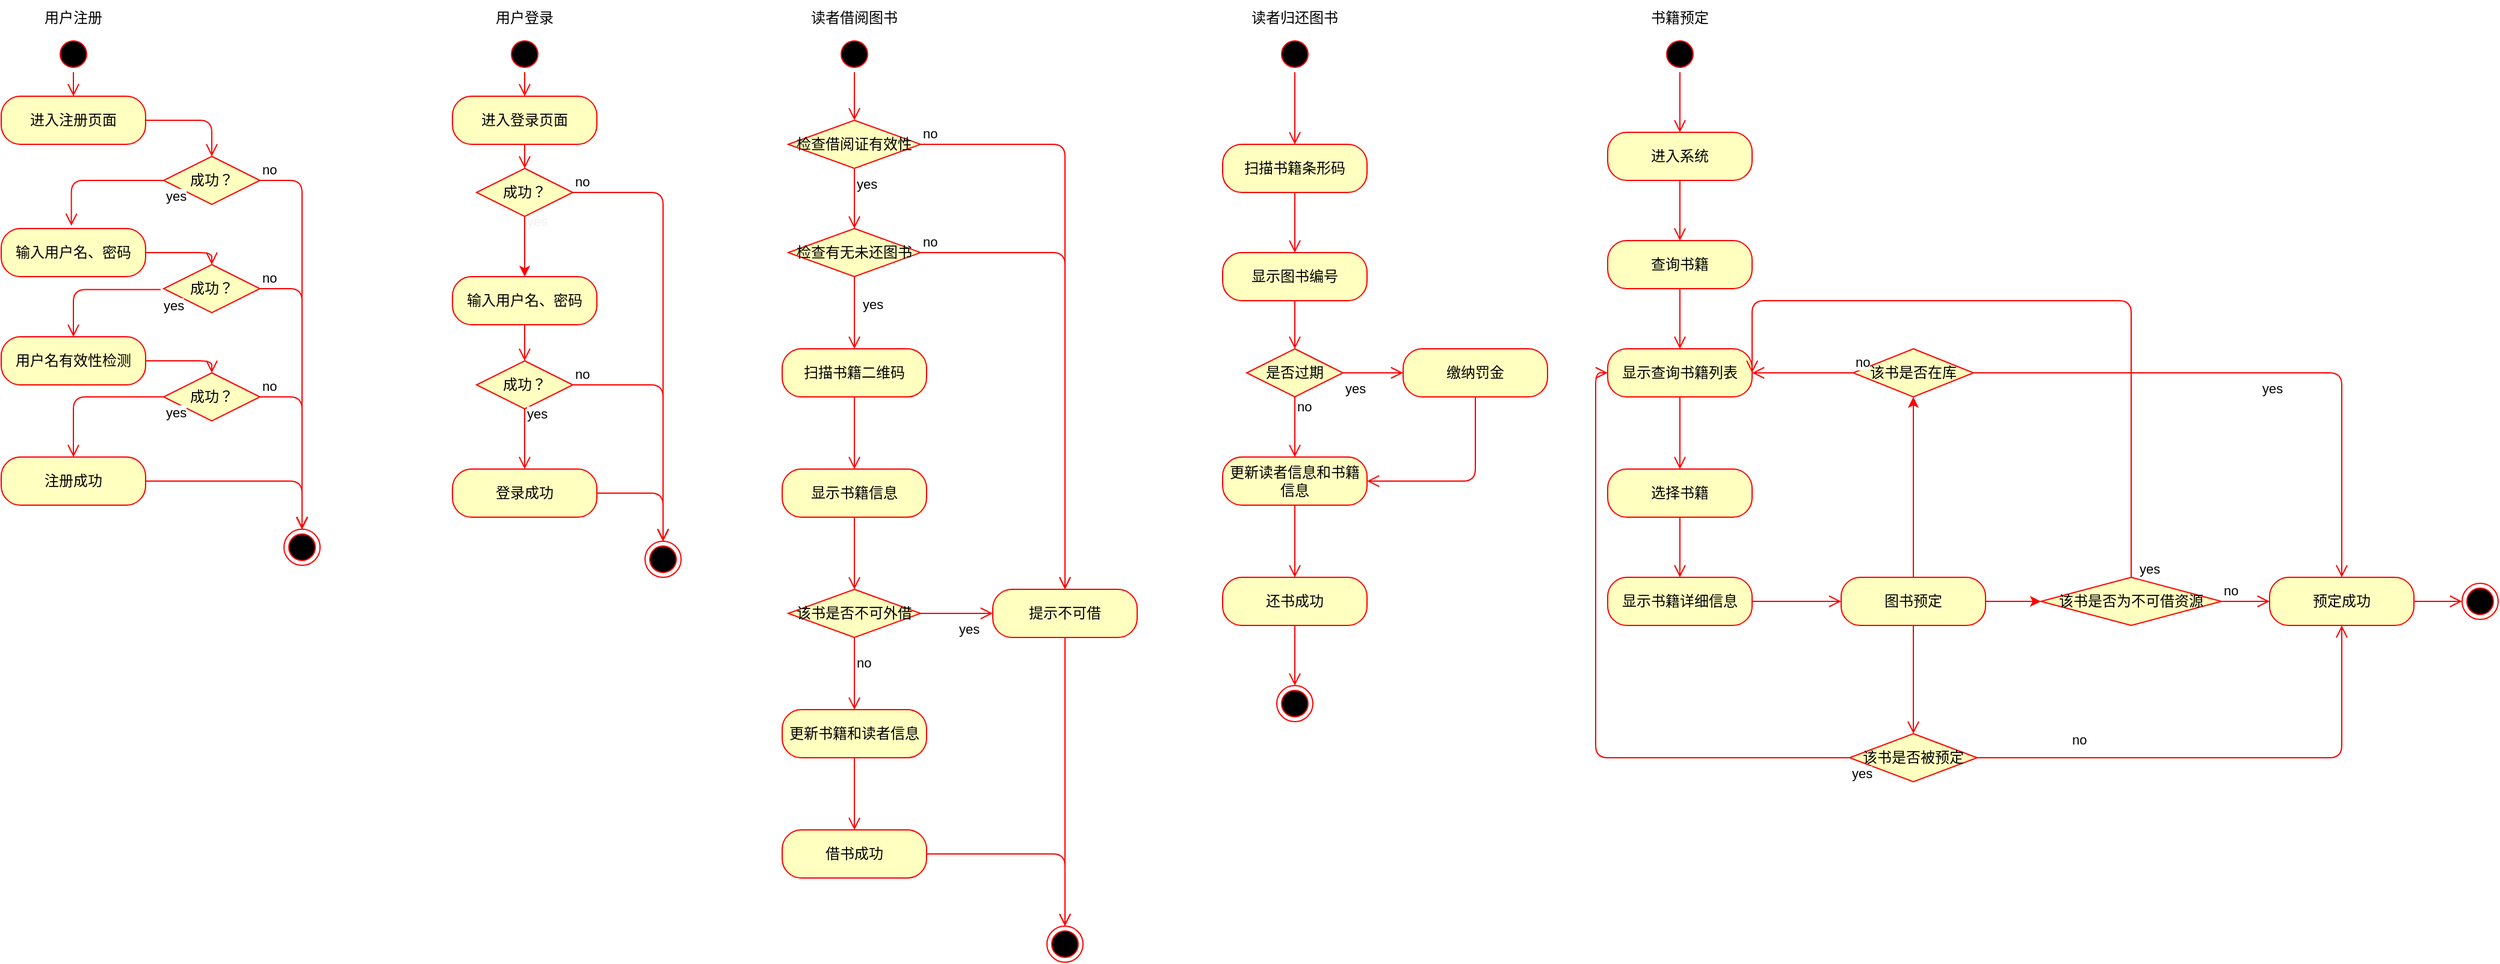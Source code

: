 <mxfile>
    <diagram id="erR6nb5EOhZ_9dstbdaF" name="第 1 页">
        <mxGraphModel dx="2826" dy="1617" grid="1" gridSize="10" guides="1" tooltips="1" connect="1" arrows="1" fold="1" page="1" pageScale="1" pageWidth="827" pageHeight="1169" math="0" shadow="0">
            <root>
                <mxCell id="0"/>
                <mxCell id="1" parent="0"/>
                <mxCell id="46" value="" style="ellipse;html=1;shape=startState;fillColor=#000000;strokeColor=#ff0000;" vertex="1" parent="1">
                    <mxGeometry x="50" y="60" width="30" height="30" as="geometry"/>
                </mxCell>
                <mxCell id="47" value="" style="edgeStyle=orthogonalEdgeStyle;html=1;verticalAlign=bottom;endArrow=open;endSize=8;strokeColor=#ff0000;entryX=0.5;entryY=0;entryDx=0;entryDy=0;" edge="1" source="46" parent="1" target="50">
                    <mxGeometry relative="1" as="geometry">
                        <mxPoint x="65" y="150" as="targetPoint"/>
                    </mxGeometry>
                </mxCell>
                <mxCell id="49" value="用户注册" style="text;html=1;strokeColor=none;fillColor=none;align=center;verticalAlign=middle;whiteSpace=wrap;rounded=0;" vertex="1" parent="1">
                    <mxGeometry x="35" y="30" width="60" height="30" as="geometry"/>
                </mxCell>
                <mxCell id="50" value="进入注册页面" style="rounded=1;whiteSpace=wrap;html=1;arcSize=40;fontColor=#000000;fillColor=#ffffc0;strokeColor=#ff0000;" vertex="1" parent="1">
                    <mxGeometry x="5" y="110" width="120" height="40" as="geometry"/>
                </mxCell>
                <mxCell id="51" value="" style="edgeStyle=orthogonalEdgeStyle;html=1;verticalAlign=bottom;endArrow=open;endSize=8;strokeColor=#ff0000;entryX=0.5;entryY=0;entryDx=0;entryDy=0;" edge="1" source="50" parent="1" target="59">
                    <mxGeometry relative="1" as="geometry">
                        <mxPoint x="150" y="210" as="targetPoint"/>
                    </mxGeometry>
                </mxCell>
                <mxCell id="52" value="输入用户名、密码" style="rounded=1;whiteSpace=wrap;html=1;arcSize=40;fontColor=#000000;fillColor=#ffffc0;strokeColor=#ff0000;" vertex="1" parent="1">
                    <mxGeometry x="5" y="220" width="120" height="40" as="geometry"/>
                </mxCell>
                <mxCell id="53" value="" style="edgeStyle=orthogonalEdgeStyle;html=1;verticalAlign=bottom;endArrow=open;endSize=8;strokeColor=#ff0000;entryX=0.5;entryY=0;entryDx=0;entryDy=0;" edge="1" source="52" parent="1" target="62">
                    <mxGeometry relative="1" as="geometry">
                        <mxPoint x="80" y="320" as="targetPoint"/>
                    </mxGeometry>
                </mxCell>
                <mxCell id="54" value="用户名有效性检测" style="rounded=1;whiteSpace=wrap;html=1;arcSize=40;fontColor=#000000;fillColor=#ffffc0;strokeColor=#ff0000;" vertex="1" parent="1">
                    <mxGeometry x="5" y="310" width="120" height="40" as="geometry"/>
                </mxCell>
                <mxCell id="55" value="" style="edgeStyle=orthogonalEdgeStyle;html=1;verticalAlign=bottom;endArrow=open;endSize=8;strokeColor=#ff0000;entryX=0.5;entryY=0;entryDx=0;entryDy=0;" edge="1" parent="1" source="54" target="75">
                    <mxGeometry relative="1" as="geometry">
                        <mxPoint x="160.0" y="380" as="targetPoint"/>
                    </mxGeometry>
                </mxCell>
                <mxCell id="56" value="注册成功" style="rounded=1;whiteSpace=wrap;html=1;arcSize=40;fontColor=#000000;fillColor=#ffffc0;strokeColor=#ff0000;" vertex="1" parent="1">
                    <mxGeometry x="5" y="410" width="120" height="40" as="geometry"/>
                </mxCell>
                <mxCell id="57" value="" style="edgeStyle=orthogonalEdgeStyle;html=1;verticalAlign=bottom;endArrow=open;endSize=8;strokeColor=#ff0000;entryX=0.5;entryY=0;entryDx=0;entryDy=0;" edge="1" parent="1" source="56" target="58">
                    <mxGeometry relative="1" as="geometry">
                        <mxPoint x="110.0" y="500" as="targetPoint"/>
                    </mxGeometry>
                </mxCell>
                <mxCell id="58" value="" style="ellipse;html=1;shape=endState;fillColor=#000000;strokeColor=#ff0000;" vertex="1" parent="1">
                    <mxGeometry x="240" y="470" width="30" height="30" as="geometry"/>
                </mxCell>
                <mxCell id="59" value="&lt;font color=&quot;#000000&quot;&gt;成功？&lt;/font&gt;" style="rhombus;whiteSpace=wrap;html=1;fillColor=#ffffc0;strokeColor=#ff0000;" vertex="1" parent="1">
                    <mxGeometry x="140" y="160" width="80" height="40" as="geometry"/>
                </mxCell>
                <mxCell id="60" value="no" style="edgeStyle=orthogonalEdgeStyle;html=1;align=left;verticalAlign=bottom;endArrow=open;endSize=8;strokeColor=#ff0000;entryX=0.5;entryY=0;entryDx=0;entryDy=0;" edge="1" source="59" parent="1" target="58">
                    <mxGeometry x="-1" relative="1" as="geometry">
                        <mxPoint x="360" y="530" as="targetPoint"/>
                    </mxGeometry>
                </mxCell>
                <mxCell id="61" value="yes" style="edgeStyle=orthogonalEdgeStyle;html=1;align=left;verticalAlign=top;endArrow=open;endSize=8;strokeColor=#ff0000;entryX=0.486;entryY=-0.057;entryDx=0;entryDy=0;entryPerimeter=0;" edge="1" source="59" parent="1" target="52">
                    <mxGeometry x="-1" relative="1" as="geometry">
                        <mxPoint x="180" y="260" as="targetPoint"/>
                    </mxGeometry>
                </mxCell>
                <mxCell id="62" value="&lt;font color=&quot;#000000&quot;&gt;成功？&lt;/font&gt;" style="rhombus;whiteSpace=wrap;html=1;fillColor=#ffffc0;strokeColor=#ff0000;" vertex="1" parent="1">
                    <mxGeometry x="140" y="250" width="80" height="40" as="geometry"/>
                </mxCell>
                <mxCell id="63" value="no" style="edgeStyle=orthogonalEdgeStyle;html=1;align=left;verticalAlign=bottom;endArrow=open;endSize=8;strokeColor=#ff0000;entryX=0.5;entryY=0;entryDx=0;entryDy=0;" edge="1" source="62" parent="1" target="58">
                    <mxGeometry x="-1" relative="1" as="geometry">
                        <mxPoint x="290" y="480" as="targetPoint"/>
                    </mxGeometry>
                </mxCell>
                <mxCell id="73" value="yes" style="edgeStyle=orthogonalEdgeStyle;html=1;align=left;verticalAlign=top;endArrow=open;endSize=8;strokeColor=#ff0000;exitX=-0.031;exitY=0.519;exitDx=0;exitDy=0;exitPerimeter=0;" edge="1" parent="1" source="62" target="54">
                    <mxGeometry x="-1" relative="1" as="geometry">
                        <mxPoint x="63" y="300" as="targetPoint"/>
                        <mxPoint x="120" y="280" as="sourcePoint"/>
                    </mxGeometry>
                </mxCell>
                <mxCell id="75" value="&lt;font color=&quot;#000000&quot;&gt;成功？&lt;/font&gt;" style="rhombus;whiteSpace=wrap;html=1;fillColor=#ffffc0;strokeColor=#ff0000;" vertex="1" parent="1">
                    <mxGeometry x="140" y="340" width="80" height="40" as="geometry"/>
                </mxCell>
                <mxCell id="76" value="no" style="edgeStyle=orthogonalEdgeStyle;html=1;align=left;verticalAlign=bottom;endArrow=open;endSize=8;strokeColor=#ff0000;entryX=0.5;entryY=0;entryDx=0;entryDy=0;" edge="1" source="75" parent="1" target="58">
                    <mxGeometry x="-1" relative="1" as="geometry">
                        <mxPoint x="250" y="460" as="targetPoint"/>
                    </mxGeometry>
                </mxCell>
                <mxCell id="77" value="yes" style="edgeStyle=orthogonalEdgeStyle;html=1;align=left;verticalAlign=top;endArrow=open;endSize=8;strokeColor=#ff0000;entryX=0.5;entryY=0;entryDx=0;entryDy=0;" edge="1" source="75" parent="1" target="56">
                    <mxGeometry x="-1" relative="1" as="geometry">
                        <mxPoint x="210" y="440" as="targetPoint"/>
                    </mxGeometry>
                </mxCell>
                <mxCell id="78" value="" style="ellipse;html=1;shape=startState;fillColor=#000000;strokeColor=#ff0000;" vertex="1" parent="1">
                    <mxGeometry x="425" y="60" width="30" height="30" as="geometry"/>
                </mxCell>
                <mxCell id="79" value="" style="edgeStyle=orthogonalEdgeStyle;html=1;verticalAlign=bottom;endArrow=open;endSize=8;strokeColor=#ff0000;entryX=0.5;entryY=0;entryDx=0;entryDy=0;" edge="1" source="78" target="81" parent="1">
                    <mxGeometry relative="1" as="geometry">
                        <mxPoint x="440" y="150" as="targetPoint"/>
                    </mxGeometry>
                </mxCell>
                <mxCell id="80" value="用户登录" style="text;html=1;strokeColor=none;fillColor=none;align=center;verticalAlign=middle;whiteSpace=wrap;rounded=0;" vertex="1" parent="1">
                    <mxGeometry x="410" y="30" width="60" height="30" as="geometry"/>
                </mxCell>
                <mxCell id="81" value="进入登录页面" style="rounded=1;whiteSpace=wrap;html=1;arcSize=40;fontColor=#000000;fillColor=#ffffc0;strokeColor=#ff0000;" vertex="1" parent="1">
                    <mxGeometry x="380" y="110" width="120" height="40" as="geometry"/>
                </mxCell>
                <mxCell id="82" value="" style="edgeStyle=orthogonalEdgeStyle;html=1;verticalAlign=bottom;endArrow=open;endSize=8;strokeColor=#ff0000;entryX=0.5;entryY=0;entryDx=0;entryDy=0;" edge="1" source="81" target="90" parent="1">
                    <mxGeometry relative="1" as="geometry">
                        <mxPoint x="525" y="210" as="targetPoint"/>
                    </mxGeometry>
                </mxCell>
                <mxCell id="83" value="输入用户名、密码" style="rounded=1;whiteSpace=wrap;html=1;arcSize=40;fontColor=#000000;fillColor=#ffffc0;strokeColor=#ff0000;" vertex="1" parent="1">
                    <mxGeometry x="380" y="260" width="120" height="40" as="geometry"/>
                </mxCell>
                <mxCell id="84" value="" style="edgeStyle=orthogonalEdgeStyle;html=1;verticalAlign=bottom;endArrow=open;endSize=8;strokeColor=#ff0000;entryX=0.5;entryY=0;entryDx=0;entryDy=0;" edge="1" source="83" target="93" parent="1">
                    <mxGeometry relative="1" as="geometry">
                        <mxPoint x="455" y="350" as="targetPoint"/>
                    </mxGeometry>
                </mxCell>
                <mxCell id="87" value="登录成功" style="rounded=1;whiteSpace=wrap;html=1;arcSize=40;fontColor=#000000;fillColor=#ffffc0;strokeColor=#ff0000;" vertex="1" parent="1">
                    <mxGeometry x="380" y="420" width="120" height="40" as="geometry"/>
                </mxCell>
                <mxCell id="88" value="" style="edgeStyle=orthogonalEdgeStyle;html=1;verticalAlign=bottom;endArrow=open;endSize=8;strokeColor=#ff0000;entryX=0.5;entryY=0;entryDx=0;entryDy=0;" edge="1" source="87" target="89" parent="1">
                    <mxGeometry relative="1" as="geometry">
                        <mxPoint x="485.0" y="500" as="targetPoint"/>
                    </mxGeometry>
                </mxCell>
                <mxCell id="89" value="" style="ellipse;html=1;shape=endState;fillColor=#000000;strokeColor=#ff0000;" vertex="1" parent="1">
                    <mxGeometry x="540" y="480" width="30" height="30" as="geometry"/>
                </mxCell>
                <mxCell id="103" value="" style="edgeStyle=none;html=1;fontColor=#000000;fillColor=#e51400;strokeColor=#FF0000;" edge="1" parent="1" source="90" target="83">
                    <mxGeometry relative="1" as="geometry"/>
                </mxCell>
                <mxCell id="90" value="&lt;font color=&quot;#000000&quot;&gt;成功？&lt;/font&gt;" style="rhombus;whiteSpace=wrap;html=1;fillColor=#ffffc0;strokeColor=#ff0000;" vertex="1" parent="1">
                    <mxGeometry x="400" y="170" width="80" height="40" as="geometry"/>
                </mxCell>
                <mxCell id="91" value="no" style="edgeStyle=orthogonalEdgeStyle;html=1;align=left;verticalAlign=bottom;endArrow=open;endSize=8;strokeColor=#ff0000;entryX=0.5;entryY=0;entryDx=0;entryDy=0;" edge="1" source="90" target="89" parent="1">
                    <mxGeometry x="-1" relative="1" as="geometry">
                        <mxPoint x="735" y="530" as="targetPoint"/>
                    </mxGeometry>
                </mxCell>
                <mxCell id="93" value="&lt;font color=&quot;#000000&quot;&gt;成功？&lt;/font&gt;" style="rhombus;whiteSpace=wrap;html=1;fillColor=#ffffc0;strokeColor=#ff0000;" vertex="1" parent="1">
                    <mxGeometry x="400" y="330" width="80" height="40" as="geometry"/>
                </mxCell>
                <mxCell id="94" value="no" style="edgeStyle=orthogonalEdgeStyle;html=1;align=left;verticalAlign=bottom;endArrow=open;endSize=8;strokeColor=#ff0000;entryX=0.5;entryY=0;entryDx=0;entryDy=0;" edge="1" source="93" target="89" parent="1">
                    <mxGeometry x="-1" relative="1" as="geometry">
                        <mxPoint x="665" y="480" as="targetPoint"/>
                    </mxGeometry>
                </mxCell>
                <mxCell id="97" value="yes" style="edgeStyle=orthogonalEdgeStyle;html=1;align=left;verticalAlign=bottom;endArrow=open;endSize=8;strokeColor=#ff0000;entryX=0.5;entryY=0;entryDx=0;entryDy=0;exitX=0.5;exitY=1;exitDx=0;exitDy=0;" edge="1" source="93" target="87" parent="1">
                    <mxGeometry x="-0.5" relative="1" as="geometry">
                        <mxPoint x="625" y="460" as="targetPoint"/>
                        <mxPoint x="510" y="290" as="sourcePoint"/>
                        <mxPoint as="offset"/>
                    </mxGeometry>
                </mxCell>
                <mxCell id="105" value="&lt;font color=&quot;#f0f0f0&quot; face=&quot;helvetica&quot;&gt;&lt;span style=&quot;font-size: 11px&quot;&gt;yes&lt;/span&gt;&lt;/font&gt;" style="text;whiteSpace=wrap;html=1;fontColor=#000000;" vertex="1" parent="1">
                    <mxGeometry x="440" y="200" width="40" height="30" as="geometry"/>
                </mxCell>
                <mxCell id="106" value="" style="ellipse;html=1;shape=startState;fillColor=#000000;strokeColor=#ff0000;" vertex="1" parent="1">
                    <mxGeometry x="699" y="60" width="30" height="30" as="geometry"/>
                </mxCell>
                <mxCell id="107" value="" style="edgeStyle=orthogonalEdgeStyle;html=1;verticalAlign=bottom;endArrow=open;endSize=8;strokeColor=#ff0000;entryX=0.5;entryY=0;entryDx=0;entryDy=0;" edge="1" source="106" parent="1" target="121">
                    <mxGeometry relative="1" as="geometry">
                        <mxPoint x="729" y="115" as="targetPoint"/>
                    </mxGeometry>
                </mxCell>
                <mxCell id="108" value="读者借阅图书" style="text;html=1;strokeColor=none;fillColor=none;align=center;verticalAlign=middle;whiteSpace=wrap;rounded=0;" vertex="1" parent="1">
                    <mxGeometry x="674" y="30" width="80" height="30" as="geometry"/>
                </mxCell>
                <mxCell id="121" value="检查借阅证有效性" style="rhombus;whiteSpace=wrap;html=1;fillColor=#ffffc0;strokeColor=#ff0000;fontColor=#000000;" vertex="1" parent="1">
                    <mxGeometry x="659" y="130" width="110" height="40" as="geometry"/>
                </mxCell>
                <mxCell id="122" value="no" style="edgeStyle=orthogonalEdgeStyle;html=1;align=left;verticalAlign=bottom;endArrow=open;endSize=8;strokeColor=#ff0000;fontColor=#000000;entryX=0.5;entryY=0;entryDx=0;entryDy=0;" edge="1" source="121" parent="1" target="136">
                    <mxGeometry x="-1" relative="1" as="geometry">
                        <mxPoint x="829" y="150" as="targetPoint"/>
                    </mxGeometry>
                </mxCell>
                <mxCell id="123" value="yes" style="edgeStyle=orthogonalEdgeStyle;html=1;align=left;verticalAlign=top;endArrow=open;endSize=8;strokeColor=#ff0000;fontColor=#000000;entryX=0.5;entryY=0;entryDx=0;entryDy=0;" edge="1" source="121" parent="1" target="127">
                    <mxGeometry x="-1" relative="1" as="geometry">
                        <mxPoint x="709" y="250" as="targetPoint"/>
                    </mxGeometry>
                </mxCell>
                <mxCell id="127" value="检查有无未还图书" style="rhombus;whiteSpace=wrap;html=1;fillColor=#ffffc0;strokeColor=#ff0000;fontColor=#000000;" vertex="1" parent="1">
                    <mxGeometry x="659" y="220" width="110" height="40" as="geometry"/>
                </mxCell>
                <mxCell id="128" value="no" style="edgeStyle=orthogonalEdgeStyle;html=1;align=left;verticalAlign=bottom;endArrow=open;endSize=8;strokeColor=#ff0000;fontColor=#000000;entryX=0.5;entryY=0;entryDx=0;entryDy=0;" edge="1" source="127" parent="1" target="136">
                    <mxGeometry x="-1" relative="1" as="geometry">
                        <mxPoint x="864" y="270" as="targetPoint"/>
                    </mxGeometry>
                </mxCell>
                <mxCell id="129" value="yes" style="edgeStyle=orthogonalEdgeStyle;html=1;align=left;verticalAlign=top;endArrow=open;endSize=8;strokeColor=#ff0000;fontColor=#000000;entryX=0.5;entryY=0;entryDx=0;entryDy=0;" edge="1" source="127" parent="1" target="138">
                    <mxGeometry x="-0.667" y="5" relative="1" as="geometry">
                        <mxPoint x="714" y="360" as="targetPoint"/>
                        <mxPoint as="offset"/>
                    </mxGeometry>
                </mxCell>
                <mxCell id="136" value="提示不可借" style="rounded=1;whiteSpace=wrap;html=1;arcSize=40;fontColor=#000000;fillColor=#ffffc0;strokeColor=#ff0000;" vertex="1" parent="1">
                    <mxGeometry x="829" y="520" width="120" height="40" as="geometry"/>
                </mxCell>
                <mxCell id="137" value="" style="edgeStyle=orthogonalEdgeStyle;html=1;verticalAlign=bottom;endArrow=open;endSize=8;strokeColor=#ff0000;fontColor=#000000;entryX=0.5;entryY=0;entryDx=0;entryDy=0;" edge="1" source="136" parent="1" target="155">
                    <mxGeometry relative="1" as="geometry">
                        <mxPoint x="899" y="690" as="targetPoint"/>
                    </mxGeometry>
                </mxCell>
                <mxCell id="138" value="扫描书籍二维码" style="rounded=1;whiteSpace=wrap;html=1;arcSize=40;fontColor=#000000;fillColor=#ffffc0;strokeColor=#ff0000;" vertex="1" parent="1">
                    <mxGeometry x="654" y="320" width="120" height="40" as="geometry"/>
                </mxCell>
                <mxCell id="139" value="" style="edgeStyle=orthogonalEdgeStyle;html=1;verticalAlign=bottom;endArrow=open;endSize=8;strokeColor=#ff0000;fontColor=#000000;entryX=0.5;entryY=0;entryDx=0;entryDy=0;" edge="1" source="138" parent="1" target="140">
                    <mxGeometry relative="1" as="geometry">
                        <mxPoint x="759" y="490" as="targetPoint"/>
                    </mxGeometry>
                </mxCell>
                <mxCell id="140" value="显示书籍信息" style="rounded=1;whiteSpace=wrap;html=1;arcSize=40;fontColor=#000000;fillColor=#ffffc0;strokeColor=#ff0000;" vertex="1" parent="1">
                    <mxGeometry x="654" y="420" width="120" height="40" as="geometry"/>
                </mxCell>
                <mxCell id="141" value="" style="edgeStyle=orthogonalEdgeStyle;html=1;verticalAlign=bottom;endArrow=open;endSize=8;strokeColor=#ff0000;fontColor=#000000;entryX=0.5;entryY=0;entryDx=0;entryDy=0;" edge="1" source="140" parent="1" target="142">
                    <mxGeometry relative="1" as="geometry">
                        <mxPoint x="799" y="630" as="targetPoint"/>
                    </mxGeometry>
                </mxCell>
                <mxCell id="142" value="该书是否不可外借" style="rhombus;whiteSpace=wrap;html=1;fillColor=#ffffc0;strokeColor=#ff0000;fontColor=#000000;" vertex="1" parent="1">
                    <mxGeometry x="659" y="520" width="110" height="40" as="geometry"/>
                </mxCell>
                <mxCell id="143" value="no" style="edgeStyle=orthogonalEdgeStyle;html=1;align=left;verticalAlign=bottom;endArrow=open;endSize=8;strokeColor=#ff0000;fontColor=#000000;entryX=0.5;entryY=0;entryDx=0;entryDy=0;" edge="1" source="142" parent="1" target="145">
                    <mxGeometry relative="1" as="geometry">
                        <mxPoint x="629" y="660" as="targetPoint"/>
                    </mxGeometry>
                </mxCell>
                <mxCell id="144" value="yes" style="edgeStyle=orthogonalEdgeStyle;html=1;align=left;verticalAlign=top;endArrow=open;endSize=8;strokeColor=#ff0000;fontColor=#000000;entryX=0;entryY=0.5;entryDx=0;entryDy=0;" edge="1" source="142" parent="1" target="136">
                    <mxGeometry relative="1" as="geometry">
                        <mxPoint x="929" y="450" as="targetPoint"/>
                    </mxGeometry>
                </mxCell>
                <mxCell id="145" value="更新书籍和读者信息" style="rounded=1;whiteSpace=wrap;html=1;arcSize=40;fontColor=#000000;fillColor=#ffffc0;strokeColor=#ff0000;" vertex="1" parent="1">
                    <mxGeometry x="654" y="620" width="120" height="40" as="geometry"/>
                </mxCell>
                <mxCell id="146" value="" style="edgeStyle=orthogonalEdgeStyle;html=1;verticalAlign=bottom;endArrow=open;endSize=8;strokeColor=#ff0000;fontColor=#000000;entryX=0.5;entryY=0;entryDx=0;entryDy=0;" edge="1" source="145" parent="1" target="153">
                    <mxGeometry relative="1" as="geometry">
                        <mxPoint x="714" y="750" as="targetPoint"/>
                    </mxGeometry>
                </mxCell>
                <mxCell id="153" value="借书成功" style="rounded=1;whiteSpace=wrap;html=1;arcSize=40;fontColor=#000000;fillColor=#ffffc0;strokeColor=#ff0000;" vertex="1" parent="1">
                    <mxGeometry x="654" y="720" width="120" height="40" as="geometry"/>
                </mxCell>
                <mxCell id="154" value="" style="edgeStyle=orthogonalEdgeStyle;html=1;verticalAlign=bottom;endArrow=open;endSize=8;strokeColor=#ff0000;fontColor=#000000;entryX=0.5;entryY=0;entryDx=0;entryDy=0;" edge="1" source="153" parent="1" target="155">
                    <mxGeometry relative="1" as="geometry">
                        <mxPoint x="734" y="870" as="targetPoint"/>
                    </mxGeometry>
                </mxCell>
                <mxCell id="155" value="" style="ellipse;html=1;shape=endState;fillColor=#000000;strokeColor=#ff0000;fontColor=#000000;" vertex="1" parent="1">
                    <mxGeometry x="874" y="800" width="30" height="30" as="geometry"/>
                </mxCell>
                <mxCell id="156" value="读者归还图书" style="text;html=1;strokeColor=none;fillColor=none;align=center;verticalAlign=middle;whiteSpace=wrap;rounded=0;" vertex="1" parent="1">
                    <mxGeometry x="1040" y="30" width="80" height="30" as="geometry"/>
                </mxCell>
                <mxCell id="157" value="" style="ellipse;html=1;shape=startState;fillColor=#000000;strokeColor=#ff0000;fontColor=#000000;" vertex="1" parent="1">
                    <mxGeometry x="1065" y="60" width="30" height="30" as="geometry"/>
                </mxCell>
                <mxCell id="158" value="" style="edgeStyle=orthogonalEdgeStyle;html=1;verticalAlign=bottom;endArrow=open;endSize=8;strokeColor=#ff0000;fontColor=#000000;entryX=0.5;entryY=0;entryDx=0;entryDy=0;" edge="1" source="157" parent="1" target="159">
                    <mxGeometry relative="1" as="geometry">
                        <mxPoint x="1080" y="150" as="targetPoint"/>
                    </mxGeometry>
                </mxCell>
                <mxCell id="159" value="扫描书籍条形码" style="rounded=1;whiteSpace=wrap;html=1;arcSize=40;fontColor=#000000;fillColor=#ffffc0;strokeColor=#ff0000;" vertex="1" parent="1">
                    <mxGeometry x="1020" y="150" width="120" height="40" as="geometry"/>
                </mxCell>
                <mxCell id="160" value="" style="edgeStyle=orthogonalEdgeStyle;html=1;verticalAlign=bottom;endArrow=open;endSize=8;strokeColor=#ff0000;fontColor=#000000;entryX=0.5;entryY=0;entryDx=0;entryDy=0;" edge="1" source="159" parent="1" target="166">
                    <mxGeometry relative="1" as="geometry">
                        <mxPoint x="1080" y="240" as="targetPoint"/>
                        <Array as="points">
                            <mxPoint x="1080" y="230"/>
                            <mxPoint x="1080" y="240"/>
                            <mxPoint x="1080" y="240"/>
                        </Array>
                    </mxGeometry>
                </mxCell>
                <mxCell id="166" value="显示图书编号" style="rounded=1;whiteSpace=wrap;html=1;arcSize=40;fontColor=#000000;fillColor=#ffffc0;strokeColor=#ff0000;" vertex="1" parent="1">
                    <mxGeometry x="1020" y="240" width="120" height="40" as="geometry"/>
                </mxCell>
                <mxCell id="167" value="" style="edgeStyle=orthogonalEdgeStyle;html=1;verticalAlign=bottom;endArrow=open;endSize=8;strokeColor=#ff0000;fontColor=#000000;entryX=0.5;entryY=0;entryDx=0;entryDy=0;" edge="1" source="166" parent="1" target="168">
                    <mxGeometry relative="1" as="geometry">
                        <mxPoint x="1080" y="340" as="targetPoint"/>
                    </mxGeometry>
                </mxCell>
                <mxCell id="168" value="是否过期" style="rhombus;whiteSpace=wrap;html=1;fillColor=#ffffc0;strokeColor=#ff0000;fontColor=#000000;" vertex="1" parent="1">
                    <mxGeometry x="1040" y="320" width="80" height="40" as="geometry"/>
                </mxCell>
                <mxCell id="169" value="no" style="edgeStyle=orthogonalEdgeStyle;html=1;align=left;verticalAlign=bottom;endArrow=open;endSize=8;strokeColor=#ff0000;fontColor=#000000;entryX=0.5;entryY=0;entryDx=0;entryDy=0;" edge="1" source="168" parent="1" target="173">
                    <mxGeometry x="-0.333" relative="1" as="geometry">
                        <mxPoint x="1080" y="420" as="targetPoint"/>
                        <mxPoint as="offset"/>
                    </mxGeometry>
                </mxCell>
                <mxCell id="170" value="yes" style="edgeStyle=orthogonalEdgeStyle;html=1;align=left;verticalAlign=top;endArrow=open;endSize=8;strokeColor=#ff0000;fontColor=#000000;entryX=0;entryY=0.5;entryDx=0;entryDy=0;" edge="1" source="168" parent="1" target="171">
                    <mxGeometry x="-1" relative="1" as="geometry">
                        <mxPoint x="1080" y="400" as="targetPoint"/>
                    </mxGeometry>
                </mxCell>
                <mxCell id="171" value="缴纳罚金" style="rounded=1;whiteSpace=wrap;html=1;arcSize=40;fontColor=#000000;fillColor=#ffffc0;strokeColor=#ff0000;" vertex="1" parent="1">
                    <mxGeometry x="1170" y="320" width="120" height="40" as="geometry"/>
                </mxCell>
                <mxCell id="172" value="" style="edgeStyle=orthogonalEdgeStyle;html=1;verticalAlign=bottom;endArrow=open;endSize=8;strokeColor=#ff0000;fontColor=#000000;entryX=1;entryY=0.5;entryDx=0;entryDy=0;" edge="1" source="171" parent="1" target="173">
                    <mxGeometry relative="1" as="geometry">
                        <mxPoint x="1160" y="450" as="targetPoint"/>
                        <Array as="points">
                            <mxPoint x="1230" y="430"/>
                        </Array>
                    </mxGeometry>
                </mxCell>
                <mxCell id="173" value="更新读者信息和书籍信息" style="rounded=1;whiteSpace=wrap;html=1;arcSize=40;fontColor=#000000;fillColor=#ffffc0;strokeColor=#ff0000;" vertex="1" parent="1">
                    <mxGeometry x="1020" y="410" width="120" height="40" as="geometry"/>
                </mxCell>
                <mxCell id="174" value="" style="edgeStyle=orthogonalEdgeStyle;html=1;verticalAlign=bottom;endArrow=open;endSize=8;strokeColor=#ff0000;fontColor=#000000;entryX=0.5;entryY=0;entryDx=0;entryDy=0;" edge="1" source="173" parent="1" target="175">
                    <mxGeometry relative="1" as="geometry">
                        <mxPoint x="1080" y="520" as="targetPoint"/>
                        <Array as="points"/>
                    </mxGeometry>
                </mxCell>
                <mxCell id="175" value="还书成功" style="rounded=1;whiteSpace=wrap;html=1;arcSize=40;fontColor=#000000;fillColor=#ffffc0;strokeColor=#ff0000;" vertex="1" parent="1">
                    <mxGeometry x="1020" y="510" width="120" height="40" as="geometry"/>
                </mxCell>
                <mxCell id="176" value="" style="edgeStyle=orthogonalEdgeStyle;html=1;verticalAlign=bottom;endArrow=open;endSize=8;strokeColor=#ff0000;fontColor=#000000;entryX=0.5;entryY=0;entryDx=0;entryDy=0;" edge="1" source="175" parent="1" target="177">
                    <mxGeometry relative="1" as="geometry">
                        <mxPoint x="1080" y="620" as="targetPoint"/>
                    </mxGeometry>
                </mxCell>
                <mxCell id="177" value="" style="ellipse;html=1;shape=endState;fillColor=#000000;strokeColor=#ff0000;fontColor=#000000;" vertex="1" parent="1">
                    <mxGeometry x="1065" y="600" width="30" height="30" as="geometry"/>
                </mxCell>
                <mxCell id="184" value="书籍预定" style="text;html=1;strokeColor=none;fillColor=none;align=center;verticalAlign=middle;whiteSpace=wrap;rounded=0;" vertex="1" parent="1">
                    <mxGeometry x="1360" y="30" width="80" height="30" as="geometry"/>
                </mxCell>
                <mxCell id="185" value="" style="ellipse;html=1;shape=startState;fillColor=#000000;strokeColor=#ff0000;fontColor=#000000;" vertex="1" parent="1">
                    <mxGeometry x="1385" y="60" width="30" height="30" as="geometry"/>
                </mxCell>
                <mxCell id="186" value="" style="edgeStyle=orthogonalEdgeStyle;html=1;verticalAlign=bottom;endArrow=open;endSize=8;strokeColor=#ff0000;fontColor=#000000;entryX=0.5;entryY=0;entryDx=0;entryDy=0;" edge="1" source="185" parent="1" target="187">
                    <mxGeometry relative="1" as="geometry">
                        <mxPoint x="1400" y="150" as="targetPoint"/>
                    </mxGeometry>
                </mxCell>
                <mxCell id="187" value="进入系统" style="rounded=1;whiteSpace=wrap;html=1;arcSize=40;fontColor=#000000;fillColor=#ffffc0;strokeColor=#ff0000;" vertex="1" parent="1">
                    <mxGeometry x="1340" y="140" width="120" height="40" as="geometry"/>
                </mxCell>
                <mxCell id="188" value="" style="edgeStyle=orthogonalEdgeStyle;html=1;verticalAlign=bottom;endArrow=open;endSize=8;strokeColor=#ff0000;fontColor=#000000;entryX=0.5;entryY=0;entryDx=0;entryDy=0;" edge="1" source="187" parent="1" target="189">
                    <mxGeometry relative="1" as="geometry">
                        <mxPoint x="1400" y="260" as="targetPoint"/>
                    </mxGeometry>
                </mxCell>
                <mxCell id="189" value="查询书籍" style="rounded=1;whiteSpace=wrap;html=1;arcSize=40;fontColor=#000000;fillColor=#ffffc0;strokeColor=#ff0000;" vertex="1" parent="1">
                    <mxGeometry x="1340" y="230" width="120" height="40" as="geometry"/>
                </mxCell>
                <mxCell id="190" value="" style="edgeStyle=orthogonalEdgeStyle;html=1;verticalAlign=bottom;endArrow=open;endSize=8;strokeColor=#ff0000;fontColor=#000000;entryX=0.5;entryY=0;entryDx=0;entryDy=0;" edge="1" source="189" parent="1" target="191">
                    <mxGeometry relative="1" as="geometry">
                        <mxPoint x="1400" y="330" as="targetPoint"/>
                    </mxGeometry>
                </mxCell>
                <mxCell id="191" value="显示查询书籍列表" style="rounded=1;whiteSpace=wrap;html=1;arcSize=40;fontColor=#000000;fillColor=#ffffc0;strokeColor=#ff0000;" vertex="1" parent="1">
                    <mxGeometry x="1340" y="320" width="120" height="40" as="geometry"/>
                </mxCell>
                <mxCell id="192" value="" style="edgeStyle=orthogonalEdgeStyle;html=1;verticalAlign=bottom;endArrow=open;endSize=8;strokeColor=#ff0000;fontColor=#000000;entryX=0.5;entryY=0;entryDx=0;entryDy=0;" edge="1" source="191" parent="1" target="193">
                    <mxGeometry relative="1" as="geometry">
                        <mxPoint x="1400" y="420" as="targetPoint"/>
                    </mxGeometry>
                </mxCell>
                <mxCell id="193" value="选择书籍" style="rounded=1;whiteSpace=wrap;html=1;arcSize=40;fontColor=#000000;fillColor=#ffffc0;strokeColor=#ff0000;" vertex="1" parent="1">
                    <mxGeometry x="1340" y="420" width="120" height="40" as="geometry"/>
                </mxCell>
                <mxCell id="194" value="" style="edgeStyle=orthogonalEdgeStyle;html=1;verticalAlign=bottom;endArrow=open;endSize=8;strokeColor=#ff0000;fontColor=#000000;entryX=0.5;entryY=0;entryDx=0;entryDy=0;" edge="1" source="193" parent="1" target="195">
                    <mxGeometry relative="1" as="geometry">
                        <mxPoint x="1400" y="510" as="targetPoint"/>
                    </mxGeometry>
                </mxCell>
                <mxCell id="195" value="显示书籍详细信息" style="rounded=1;whiteSpace=wrap;html=1;arcSize=40;fontColor=#000000;fillColor=#ffffc0;strokeColor=#ff0000;" vertex="1" parent="1">
                    <mxGeometry x="1340" y="510" width="120" height="40" as="geometry"/>
                </mxCell>
                <mxCell id="196" value="" style="edgeStyle=orthogonalEdgeStyle;html=1;verticalAlign=bottom;endArrow=open;endSize=8;strokeColor=#ff0000;fontColor=#000000;entryX=0;entryY=0.5;entryDx=0;entryDy=0;" edge="1" source="195" parent="1" target="197">
                    <mxGeometry relative="1" as="geometry">
                        <mxPoint x="1510" y="530" as="targetPoint"/>
                    </mxGeometry>
                </mxCell>
                <mxCell id="206" style="edgeStyle=orthogonalEdgeStyle;html=1;exitX=0.5;exitY=0;exitDx=0;exitDy=0;entryX=0.5;entryY=1;entryDx=0;entryDy=0;fontColor=#000000;strokeColor=#FF0000;" edge="1" parent="1" source="197" target="199">
                    <mxGeometry relative="1" as="geometry"/>
                </mxCell>
                <mxCell id="218" style="edgeStyle=orthogonalEdgeStyle;html=1;exitX=1;exitY=0.5;exitDx=0;exitDy=0;entryX=0;entryY=0.5;entryDx=0;entryDy=0;fontColor=#000000;strokeColor=#FF0000;" edge="1" parent="1" source="197" target="215">
                    <mxGeometry relative="1" as="geometry"/>
                </mxCell>
                <mxCell id="197" value="图书预定" style="rounded=1;whiteSpace=wrap;html=1;arcSize=40;fontColor=#000000;fillColor=#ffffc0;strokeColor=#ff0000;" vertex="1" parent="1">
                    <mxGeometry x="1534" y="510" width="120" height="40" as="geometry"/>
                </mxCell>
                <mxCell id="198" value="" style="edgeStyle=orthogonalEdgeStyle;html=1;verticalAlign=bottom;endArrow=open;endSize=8;strokeColor=#ff0000;fontColor=#000000;entryX=0.5;entryY=0;entryDx=0;entryDy=0;" edge="1" source="197" parent="1" target="212">
                    <mxGeometry relative="1" as="geometry">
                        <mxPoint x="1594" y="610" as="targetPoint"/>
                    </mxGeometry>
                </mxCell>
                <mxCell id="199" value="该书是否在库" style="rhombus;whiteSpace=wrap;html=1;fillColor=#ffffc0;strokeColor=#ff0000;fontColor=#000000;" vertex="1" parent="1">
                    <mxGeometry x="1544" y="320" width="100" height="40" as="geometry"/>
                </mxCell>
                <mxCell id="200" value="no" style="edgeStyle=orthogonalEdgeStyle;html=1;align=left;verticalAlign=bottom;endArrow=open;endSize=8;strokeColor=#ff0000;fontColor=#000000;entryX=1;entryY=0.5;entryDx=0;entryDy=0;" edge="1" source="199" parent="1" target="191">
                    <mxGeometry x="-1" relative="1" as="geometry">
                        <mxPoint x="1790" y="380" as="targetPoint"/>
                    </mxGeometry>
                </mxCell>
                <mxCell id="201" value="yes" style="edgeStyle=orthogonalEdgeStyle;html=1;align=left;verticalAlign=top;endArrow=open;endSize=8;strokeColor=#ff0000;fontColor=#000000;exitX=1;exitY=0.5;exitDx=0;exitDy=0;entryX=0.5;entryY=0;entryDx=0;entryDy=0;" edge="1" source="199" parent="1" target="207">
                    <mxGeometry relative="1" as="geometry">
                        <mxPoint x="1750" y="410" as="targetPoint"/>
                    </mxGeometry>
                </mxCell>
                <mxCell id="207" value="预定成功" style="rounded=1;whiteSpace=wrap;html=1;arcSize=40;fontColor=#000000;fillColor=#ffffc0;strokeColor=#ff0000;" vertex="1" parent="1">
                    <mxGeometry x="1890" y="510" width="120" height="40" as="geometry"/>
                </mxCell>
                <mxCell id="208" value="" style="edgeStyle=orthogonalEdgeStyle;html=1;verticalAlign=bottom;endArrow=open;endSize=8;strokeColor=#ff0000;fontColor=#000000;entryX=0;entryY=0.5;entryDx=0;entryDy=0;" edge="1" source="207" parent="1" target="219">
                    <mxGeometry relative="1" as="geometry">
                        <mxPoint x="2070" y="530" as="targetPoint"/>
                    </mxGeometry>
                </mxCell>
                <mxCell id="212" value="该书是否被预定" style="rhombus;whiteSpace=wrap;html=1;fillColor=#ffffc0;strokeColor=#ff0000;fontColor=#000000;" vertex="1" parent="1">
                    <mxGeometry x="1541" y="640" width="106" height="40" as="geometry"/>
                </mxCell>
                <mxCell id="213" value="no" style="edgeStyle=orthogonalEdgeStyle;html=1;align=left;verticalAlign=bottom;endArrow=open;endSize=8;strokeColor=#ff0000;fontColor=#000000;entryX=0.5;entryY=1;entryDx=0;entryDy=0;" edge="1" source="212" parent="1" target="207">
                    <mxGeometry x="-0.63" y="6" relative="1" as="geometry">
                        <mxPoint x="1710" y="590" as="targetPoint"/>
                        <mxPoint as="offset"/>
                    </mxGeometry>
                </mxCell>
                <mxCell id="214" value="yes" style="edgeStyle=orthogonalEdgeStyle;html=1;align=left;verticalAlign=top;endArrow=open;endSize=8;strokeColor=#ff0000;fontColor=#000000;entryX=0;entryY=0.5;entryDx=0;entryDy=0;" edge="1" source="212" parent="1" target="191">
                    <mxGeometry x="-1" relative="1" as="geometry">
                        <mxPoint x="1470" y="780" as="targetPoint"/>
                    </mxGeometry>
                </mxCell>
                <mxCell id="215" value="该书是否为不可借资源" style="rhombus;whiteSpace=wrap;html=1;fillColor=#ffffc0;strokeColor=#ff0000;fontColor=#000000;" vertex="1" parent="1">
                    <mxGeometry x="1700" y="510" width="150" height="40" as="geometry"/>
                </mxCell>
                <mxCell id="216" value="no" style="edgeStyle=orthogonalEdgeStyle;html=1;align=left;verticalAlign=bottom;endArrow=open;endSize=8;strokeColor=#ff0000;fontColor=#000000;entryX=0;entryY=0.5;entryDx=0;entryDy=0;" edge="1" source="215" parent="1" target="207">
                    <mxGeometry x="-1" relative="1" as="geometry">
                        <mxPoint x="1910" y="500" as="targetPoint"/>
                    </mxGeometry>
                </mxCell>
                <mxCell id="217" value="yes" style="edgeStyle=orthogonalEdgeStyle;html=1;align=left;verticalAlign=top;endArrow=open;endSize=8;strokeColor=#ff0000;fontColor=#000000;entryX=1;entryY=0.5;entryDx=0;entryDy=0;exitX=0.5;exitY=0;exitDx=0;exitDy=0;" edge="1" source="215" parent="1" target="191">
                    <mxGeometry x="-0.934" y="-5" relative="1" as="geometry">
                        <mxPoint x="1500" y="370" as="targetPoint"/>
                        <Array as="points">
                            <mxPoint x="1775" y="280"/>
                            <mxPoint x="1460" y="280"/>
                        </Array>
                        <mxPoint as="offset"/>
                    </mxGeometry>
                </mxCell>
                <mxCell id="219" value="" style="ellipse;html=1;shape=endState;fillColor=#000000;strokeColor=#ff0000;fontColor=#000000;" vertex="1" parent="1">
                    <mxGeometry x="2050" y="515" width="30" height="30" as="geometry"/>
                </mxCell>
            </root>
        </mxGraphModel>
    </diagram>
</mxfile>
